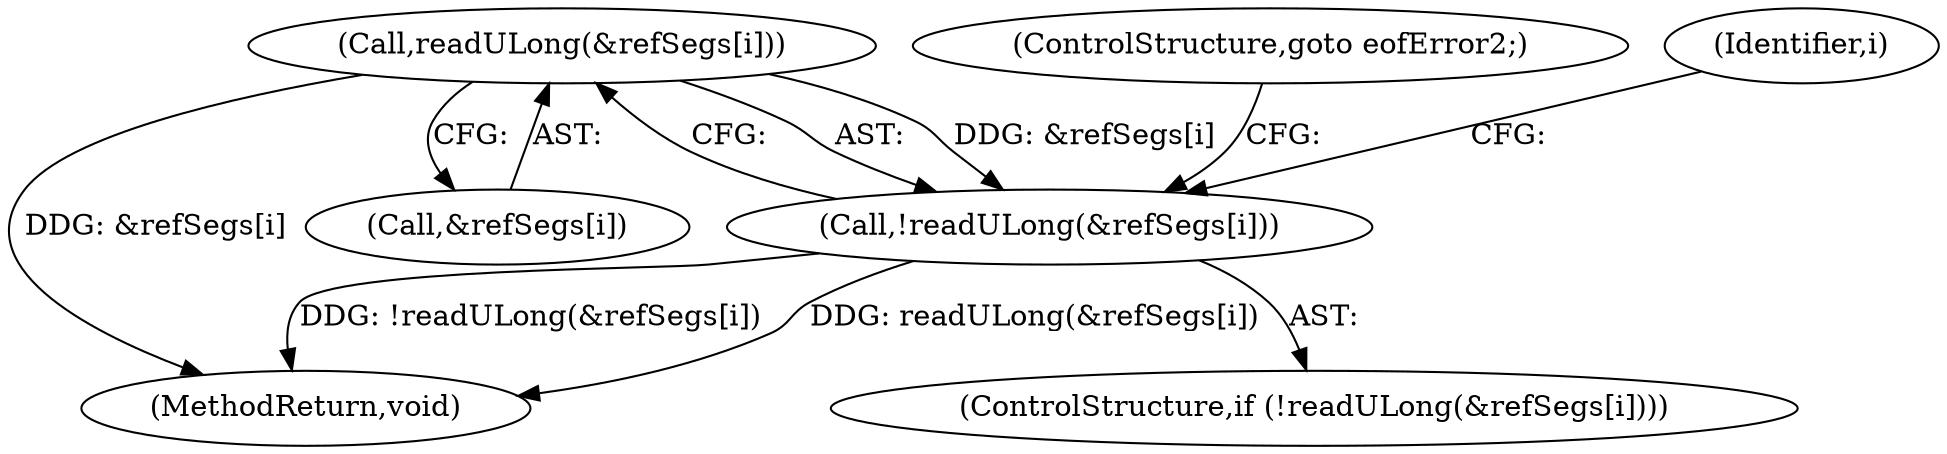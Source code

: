 digraph "0_poppler_58e04a08afee39370283c494ee2e4e392fd3b684@API" {
"1000282" [label="(Call,readULong(&refSegs[i]))"];
"1000281" [label="(Call,!readULong(&refSegs[i]))"];
"1000288" [label="(ControlStructure,goto eofError2;)"];
"1000580" [label="(MethodReturn,void)"];
"1000283" [label="(Call,&refSegs[i])"];
"1000282" [label="(Call,readULong(&refSegs[i]))"];
"1000280" [label="(ControlStructure,if (!readULong(&refSegs[i])))"];
"1000281" [label="(Call,!readULong(&refSegs[i]))"];
"1000278" [label="(Identifier,i)"];
"1000282" -> "1000281"  [label="AST: "];
"1000282" -> "1000283"  [label="CFG: "];
"1000283" -> "1000282"  [label="AST: "];
"1000281" -> "1000282"  [label="CFG: "];
"1000282" -> "1000580"  [label="DDG: &refSegs[i]"];
"1000282" -> "1000281"  [label="DDG: &refSegs[i]"];
"1000281" -> "1000280"  [label="AST: "];
"1000288" -> "1000281"  [label="CFG: "];
"1000278" -> "1000281"  [label="CFG: "];
"1000281" -> "1000580"  [label="DDG: readULong(&refSegs[i])"];
"1000281" -> "1000580"  [label="DDG: !readULong(&refSegs[i])"];
}
